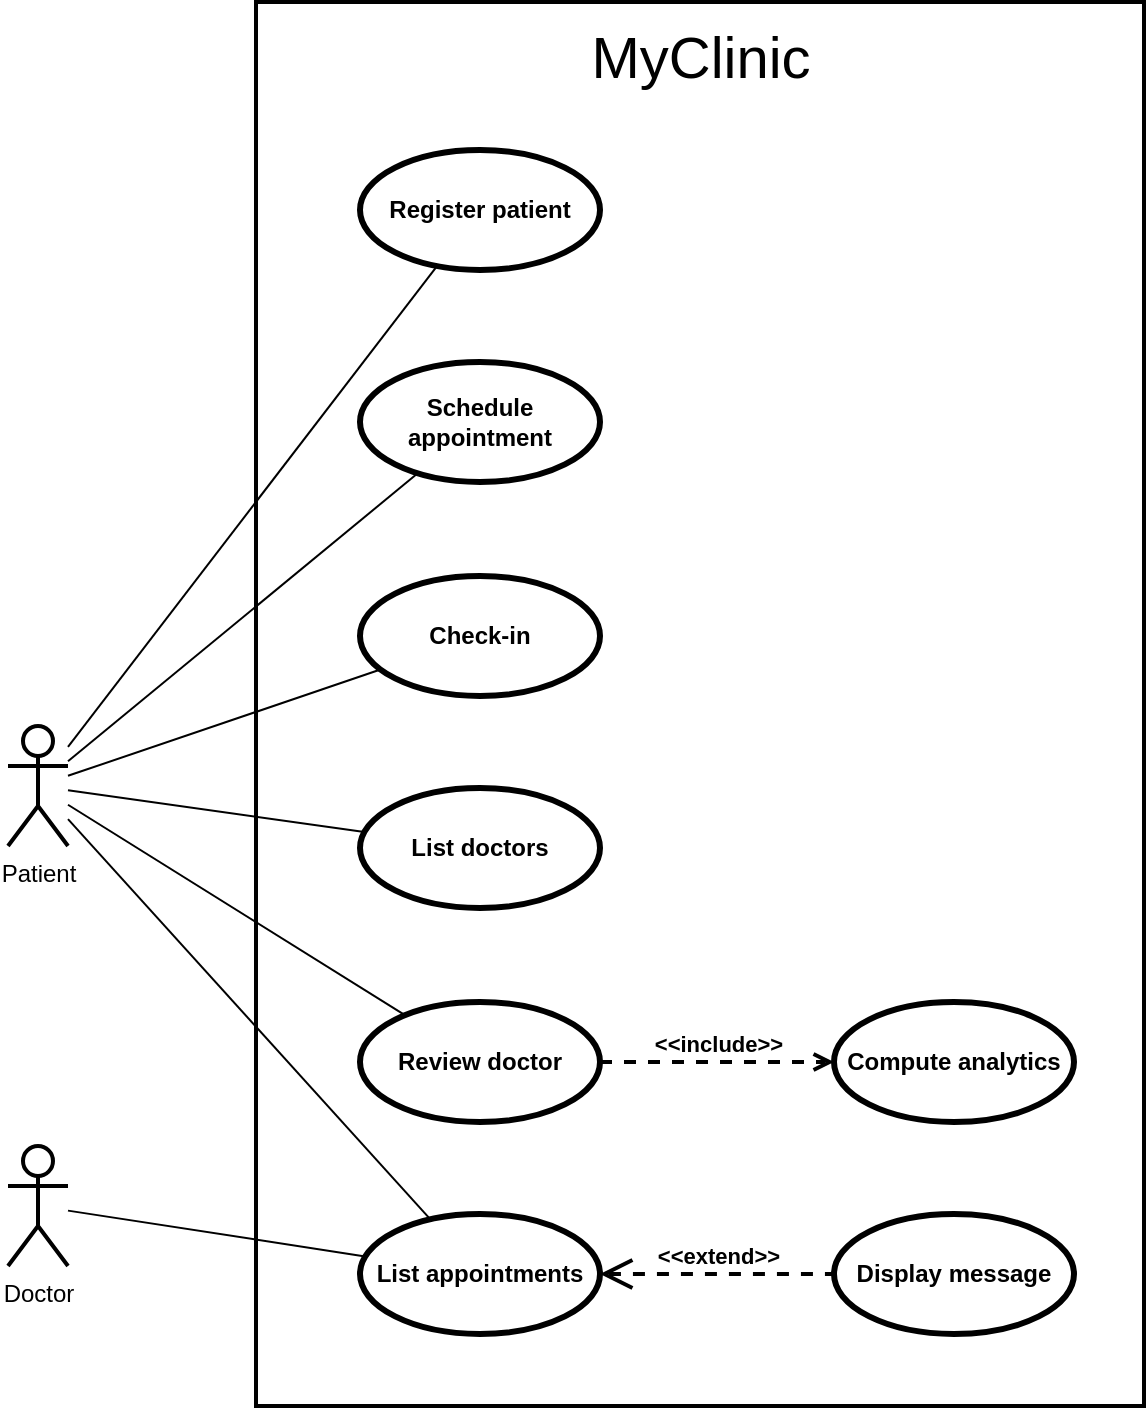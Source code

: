 <mxfile version="24.4.10" type="github">
  <diagram name="Page-1" id="YDADZ48Di3xZLX271aUz">
    <mxGraphModel dx="1434" dy="803" grid="0" gridSize="10" guides="1" tooltips="1" connect="1" arrows="1" fold="1" page="0" pageScale="1" pageWidth="827" pageHeight="1169" math="0" shadow="0">
      <root>
        <mxCell id="0" />
        <mxCell id="1" parent="0" />
        <mxCell id="f0yLnYQP_B_3VWNw2zJM-2" value="" style="rounded=0;whiteSpace=wrap;html=1;fontFamily=Helvetica;fontSize=11;fontColor=default;labelBackgroundColor=default;fillColor=none;strokeWidth=2;" parent="1" vertex="1">
          <mxGeometry x="270" y="55" width="444" height="702" as="geometry" />
        </mxCell>
        <mxCell id="f0yLnYQP_B_3VWNw2zJM-3" value="&lt;font style=&quot;font-size: 29px;&quot;&gt;MyClinic&lt;/font&gt;" style="text;html=1;align=center;verticalAlign=middle;resizable=0;points=[];autosize=1;strokeColor=none;fillColor=none;" parent="1" vertex="1">
          <mxGeometry x="428" y="59" width="128" height="47" as="geometry" />
        </mxCell>
        <mxCell id="f0yLnYQP_B_3VWNw2zJM-4" style="rounded=0;orthogonalLoop=1;jettySize=auto;html=1;startArrow=none;startFill=0;endArrow=none;endFill=0;" parent="1" source="f0yLnYQP_B_3VWNw2zJM-5" target="f0yLnYQP_B_3VWNw2zJM-7" edge="1">
          <mxGeometry relative="1" as="geometry" />
        </mxCell>
        <mxCell id="f0yLnYQP_B_3VWNw2zJM-5" value="Patient" style="shape=umlActor;html=1;verticalLabelPosition=bottom;verticalAlign=top;align=center;strokeWidth=2;" parent="1" vertex="1">
          <mxGeometry x="146" y="417" width="30" height="60" as="geometry" />
        </mxCell>
        <mxCell id="f0yLnYQP_B_3VWNw2zJM-6" value="Doctor" style="shape=umlActor;html=1;verticalLabelPosition=bottom;verticalAlign=top;align=center;strokeWidth=2;" parent="1" vertex="1">
          <mxGeometry x="146" y="627" width="30" height="60" as="geometry" />
        </mxCell>
        <mxCell id="f0yLnYQP_B_3VWNw2zJM-7" value="Register patient" style="shape=ellipse;html=1;strokeWidth=3;fontStyle=1;whiteSpace=wrap;align=center;perimeter=ellipsePerimeter;" parent="1" vertex="1">
          <mxGeometry x="322" y="129" width="120" height="60" as="geometry" />
        </mxCell>
        <mxCell id="f0yLnYQP_B_3VWNw2zJM-9" value="Schedule appointment" style="shape=ellipse;html=1;strokeWidth=3;fontStyle=1;whiteSpace=wrap;align=center;perimeter=ellipsePerimeter;" parent="1" vertex="1">
          <mxGeometry x="322" y="235" width="120" height="60" as="geometry" />
        </mxCell>
        <mxCell id="f0yLnYQP_B_3VWNw2zJM-15" style="edgeStyle=none;rounded=0;orthogonalLoop=1;jettySize=auto;html=1;strokeColor=default;align=center;verticalAlign=middle;fontFamily=Helvetica;fontSize=11;fontColor=default;labelBackgroundColor=default;startArrow=none;startFill=0;endArrow=none;endFill=0;" parent="1" source="f0yLnYQP_B_3VWNw2zJM-16" target="f0yLnYQP_B_3VWNw2zJM-5" edge="1">
          <mxGeometry relative="1" as="geometry" />
        </mxCell>
        <mxCell id="f0yLnYQP_B_3VWNw2zJM-16" value="List doctors" style="shape=ellipse;html=1;strokeWidth=3;fontStyle=1;whiteSpace=wrap;align=center;perimeter=ellipsePerimeter;" parent="1" vertex="1">
          <mxGeometry x="322" y="448" width="120" height="60" as="geometry" />
        </mxCell>
        <mxCell id="f0yLnYQP_B_3VWNw2zJM-17" style="edgeStyle=none;rounded=0;orthogonalLoop=1;jettySize=auto;html=1;strokeColor=default;align=center;verticalAlign=middle;fontFamily=Helvetica;fontSize=11;fontColor=default;labelBackgroundColor=default;startArrow=none;startFill=0;endArrow=none;endFill=0;" parent="1" source="f0yLnYQP_B_3VWNw2zJM-19" target="f0yLnYQP_B_3VWNw2zJM-6" edge="1">
          <mxGeometry relative="1" as="geometry" />
        </mxCell>
        <mxCell id="f0yLnYQP_B_3VWNw2zJM-18" style="edgeStyle=none;rounded=0;orthogonalLoop=1;jettySize=auto;html=1;strokeColor=default;align=center;verticalAlign=middle;fontFamily=Helvetica;fontSize=11;fontColor=default;labelBackgroundColor=default;startArrow=none;startFill=0;endArrow=none;endFill=0;" parent="1" source="f0yLnYQP_B_3VWNw2zJM-19" target="f0yLnYQP_B_3VWNw2zJM-5" edge="1">
          <mxGeometry relative="1" as="geometry" />
        </mxCell>
        <mxCell id="f0yLnYQP_B_3VWNw2zJM-19" value="List appointments" style="shape=ellipse;html=1;strokeWidth=3;fontStyle=1;whiteSpace=wrap;align=center;perimeter=ellipsePerimeter;" parent="1" vertex="1">
          <mxGeometry x="322" y="661" width="120" height="60" as="geometry" />
        </mxCell>
        <mxCell id="f0yLnYQP_B_3VWNw2zJM-20" value="Di&lt;span style=&quot;background-color: initial;&quot;&gt;splay message&lt;/span&gt;" style="shape=ellipse;html=1;strokeWidth=3;fontStyle=1;whiteSpace=wrap;align=center;perimeter=ellipsePerimeter;" parent="1" vertex="1">
          <mxGeometry x="559" y="661" width="120" height="60" as="geometry" />
        </mxCell>
        <mxCell id="f0yLnYQP_B_3VWNw2zJM-21" value="&lt;b&gt;&amp;lt;&amp;lt;extend&amp;gt;&amp;gt;&lt;/b&gt;" style="edgeStyle=none;html=1;startArrow=open;endArrow=none;startSize=12;verticalAlign=bottom;dashed=1;labelBackgroundColor=none;rounded=0;strokeWidth=2;" parent="1" source="f0yLnYQP_B_3VWNw2zJM-19" target="f0yLnYQP_B_3VWNw2zJM-20" edge="1">
          <mxGeometry width="160" relative="1" as="geometry">
            <mxPoint x="432" y="737" as="sourcePoint" />
            <mxPoint x="592" y="737" as="targetPoint" />
          </mxGeometry>
        </mxCell>
        <mxCell id="f0yLnYQP_B_3VWNw2zJM-22" style="edgeStyle=none;rounded=0;orthogonalLoop=1;jettySize=auto;html=1;strokeColor=default;align=center;verticalAlign=middle;fontFamily=Helvetica;fontSize=11;fontColor=default;labelBackgroundColor=default;startArrow=none;startFill=0;endArrow=none;endFill=0;" parent="1" source="f0yLnYQP_B_3VWNw2zJM-23" target="f0yLnYQP_B_3VWNw2zJM-5" edge="1">
          <mxGeometry relative="1" as="geometry" />
        </mxCell>
        <mxCell id="f0yLnYQP_B_3VWNw2zJM-23" value="Review doctor" style="shape=ellipse;html=1;strokeWidth=3;fontStyle=1;whiteSpace=wrap;align=center;perimeter=ellipsePerimeter;" parent="1" vertex="1">
          <mxGeometry x="322" y="555" width="120" height="60" as="geometry" />
        </mxCell>
        <mxCell id="f0yLnYQP_B_3VWNw2zJM-24" value="Compute analytics" style="shape=ellipse;html=1;strokeWidth=3;fontStyle=1;whiteSpace=wrap;align=center;perimeter=ellipsePerimeter;" parent="1" vertex="1">
          <mxGeometry x="559" y="555" width="120" height="60" as="geometry" />
        </mxCell>
        <mxCell id="f0yLnYQP_B_3VWNw2zJM-25" value="&lt;b&gt;&amp;lt;&amp;lt;include&amp;gt;&amp;gt;&lt;/b&gt;" style="edgeStyle=none;html=1;endArrow=open;verticalAlign=bottom;dashed=1;labelBackgroundColor=none;rounded=0;strokeWidth=2;" parent="1" source="f0yLnYQP_B_3VWNw2zJM-23" target="f0yLnYQP_B_3VWNw2zJM-24" edge="1">
          <mxGeometry width="160" relative="1" as="geometry">
            <mxPoint x="472" y="827" as="sourcePoint" />
            <mxPoint x="632" y="796" as="targetPoint" />
          </mxGeometry>
        </mxCell>
        <mxCell id="f0yLnYQP_B_3VWNw2zJM-26" style="edgeStyle=none;rounded=0;orthogonalLoop=1;jettySize=auto;html=1;strokeColor=default;align=center;verticalAlign=middle;fontFamily=Helvetica;fontSize=11;fontColor=default;labelBackgroundColor=default;startArrow=none;startFill=0;endArrow=none;endFill=0;" parent="1" source="f0yLnYQP_B_3VWNw2zJM-27" target="f0yLnYQP_B_3VWNw2zJM-5" edge="1">
          <mxGeometry relative="1" as="geometry" />
        </mxCell>
        <mxCell id="f0yLnYQP_B_3VWNw2zJM-27" value="Check-in" style="shape=ellipse;html=1;strokeWidth=3;fontStyle=1;whiteSpace=wrap;align=center;perimeter=ellipsePerimeter;" parent="1" vertex="1">
          <mxGeometry x="322" y="342" width="120" height="60" as="geometry" />
        </mxCell>
        <mxCell id="f0yLnYQP_B_3VWNw2zJM-31" style="rounded=0;orthogonalLoop=1;jettySize=auto;html=1;startArrow=none;startFill=0;endArrow=none;endFill=0;" parent="1" source="f0yLnYQP_B_3VWNw2zJM-5" target="f0yLnYQP_B_3VWNw2zJM-9" edge="1">
          <mxGeometry relative="1" as="geometry">
            <mxPoint x="205" y="-42" as="sourcePoint" />
            <mxPoint x="338" y="-42" as="targetPoint" />
          </mxGeometry>
        </mxCell>
      </root>
    </mxGraphModel>
  </diagram>
</mxfile>
